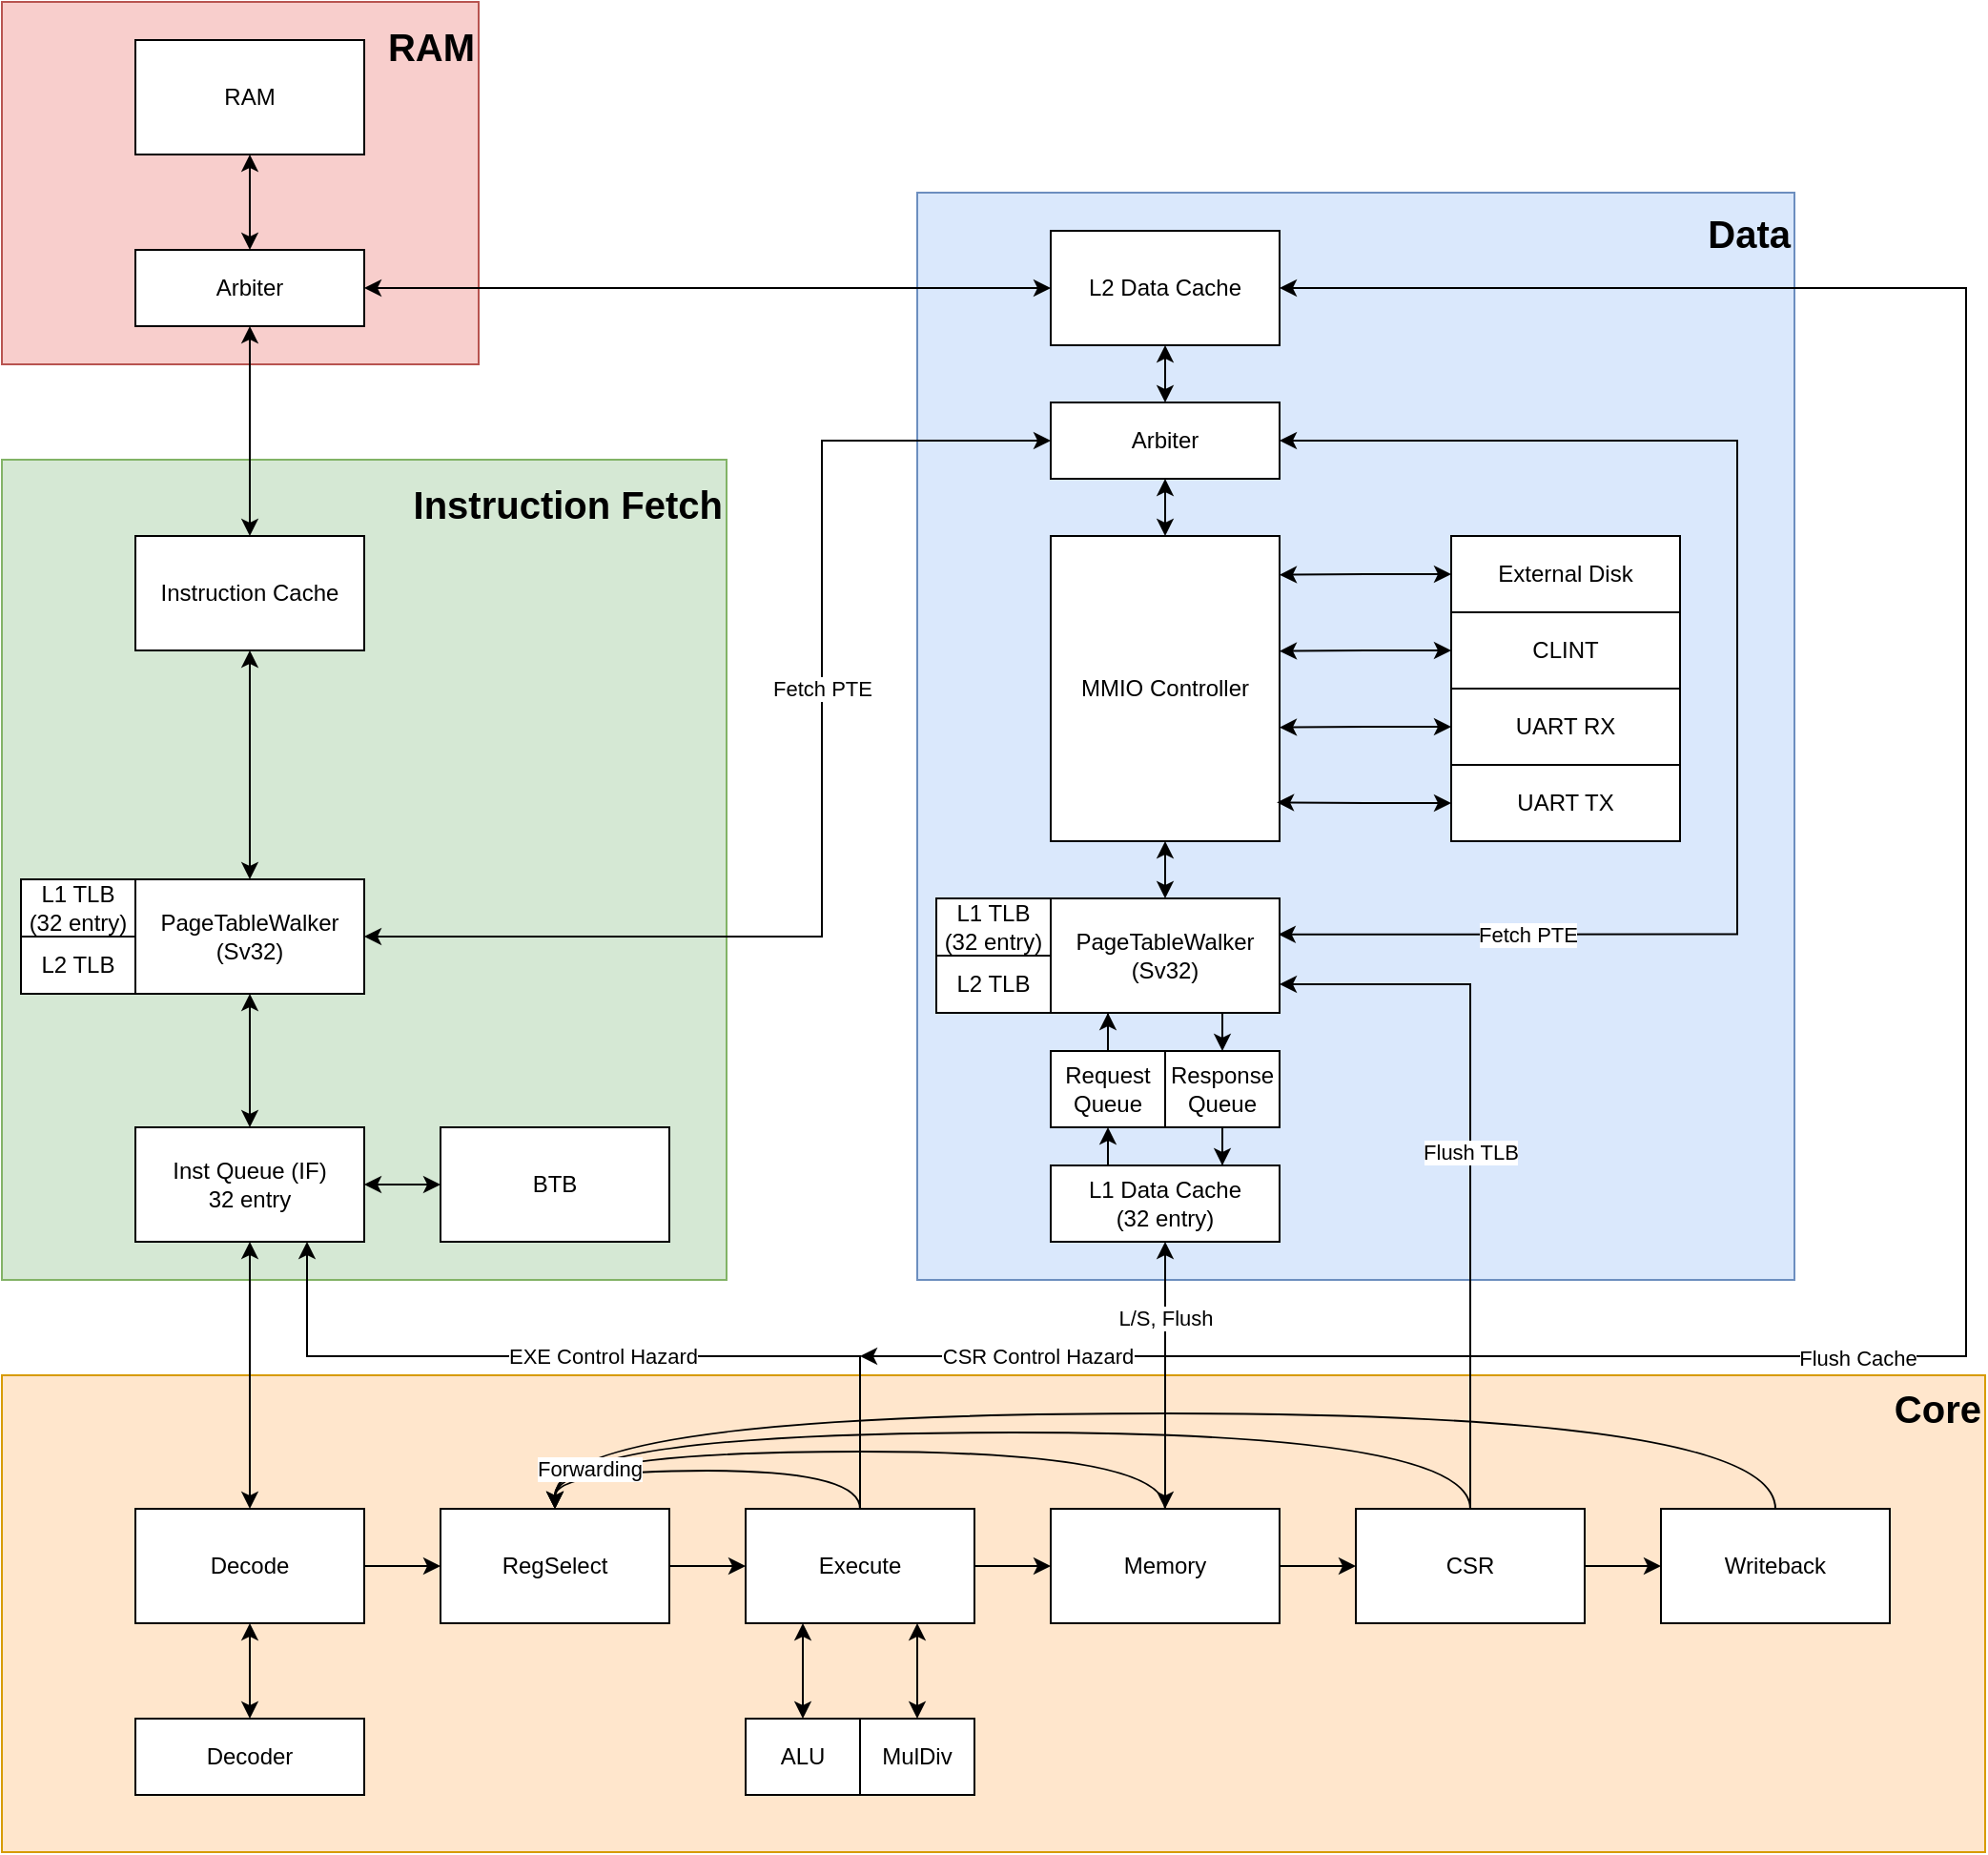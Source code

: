 <mxfile version="22.1.4" type="device">
  <diagram name="ページ1" id="MHDTK5d9CElYlcoVkFjM">
    <mxGraphModel dx="1153" dy="1825" grid="1" gridSize="10" guides="1" tooltips="1" connect="1" arrows="1" fold="1" page="1" pageScale="1" pageWidth="827" pageHeight="1169" math="0" shadow="0">
      <root>
        <mxCell id="0" />
        <mxCell id="1" parent="0" />
        <mxCell id="UPV8nuoFZoHK5YnzN6FV-69" value="&lt;div&gt;&lt;b&gt;RAM&lt;br&gt;&lt;/b&gt;&lt;/div&gt;&lt;div&gt;&lt;b&gt;&lt;br&gt;&lt;/b&gt;&lt;/div&gt;&lt;div&gt;&lt;b&gt;&lt;br&gt;&lt;/b&gt;&lt;/div&gt;&lt;div&gt;&lt;b&gt;&lt;br&gt;&lt;/b&gt;&lt;/div&gt;&lt;div&gt;&lt;b&gt;&lt;br&gt;&lt;/b&gt;&lt;/div&gt;&lt;div&gt;&lt;b&gt;&lt;br&gt;&lt;/b&gt;&lt;/div&gt;&lt;div&gt;&lt;b&gt;&lt;br&gt;&lt;/b&gt;&lt;/div&gt;" style="rounded=0;whiteSpace=wrap;html=1;fillColor=#f8cecc;strokeColor=#b85450;fontSize=20;align=right;" parent="1" vertex="1">
          <mxGeometry x="40" y="-130" width="250" height="190" as="geometry" />
        </mxCell>
        <mxCell id="UPV8nuoFZoHK5YnzN6FV-68" value="&lt;div&gt;&lt;b&gt;Core&lt;br&gt;&lt;/b&gt;&lt;/div&gt;&lt;div&gt;&lt;b&gt;&lt;br&gt;&lt;/b&gt;&lt;/div&gt;&lt;div&gt;&lt;b&gt;&lt;br&gt;&lt;/b&gt;&lt;/div&gt;&lt;div&gt;&lt;b&gt;&lt;br&gt;&lt;/b&gt;&lt;/div&gt;&lt;div&gt;&lt;b&gt;&lt;br&gt;&lt;/b&gt;&lt;/div&gt;&lt;div&gt;&lt;b&gt;&lt;br&gt;&lt;/b&gt;&lt;/div&gt;&lt;div&gt;&lt;b&gt;&lt;br&gt;&lt;/b&gt;&lt;/div&gt;&lt;div&gt;&lt;b&gt;&lt;br&gt;&lt;/b&gt;&lt;/div&gt;&lt;div&gt;&lt;b&gt;&lt;br&gt;&lt;/b&gt;&lt;/div&gt;&lt;div&gt;&lt;b&gt;&lt;br&gt;&lt;/b&gt;&lt;/div&gt;" style="rounded=0;whiteSpace=wrap;html=1;fillColor=#ffe6cc;strokeColor=#d79b00;fontSize=20;align=right;" parent="1" vertex="1">
          <mxGeometry x="40" y="590" width="1040" height="250" as="geometry" />
        </mxCell>
        <mxCell id="UPV8nuoFZoHK5YnzN6FV-66" value="&lt;div&gt;&lt;b&gt;Data&lt;br&gt;&lt;/b&gt;&lt;/div&gt;&lt;div&gt;&lt;b&gt;&lt;br&gt;&lt;/b&gt;&lt;/div&gt;&lt;div&gt;&lt;b&gt;&lt;br&gt;&lt;/b&gt;&lt;/div&gt;&lt;div&gt;&lt;b&gt;&lt;br&gt;&lt;/b&gt;&lt;/div&gt;&lt;div&gt;&lt;b&gt;&lt;br&gt;&lt;/b&gt;&lt;/div&gt;&lt;div&gt;&lt;b&gt;&lt;br&gt;&lt;/b&gt;&lt;/div&gt;&lt;div&gt;&lt;b&gt;&lt;br&gt;&lt;/b&gt;&lt;/div&gt;&lt;div&gt;&lt;b&gt;&lt;br&gt;&lt;/b&gt;&lt;/div&gt;&lt;div&gt;&lt;b&gt;&lt;br&gt;&lt;/b&gt;&lt;/div&gt;&lt;div&gt;&lt;b&gt;&lt;br&gt;&lt;/b&gt;&lt;/div&gt;&lt;div&gt;&lt;b&gt;&lt;br&gt;&lt;/b&gt;&lt;/div&gt;&lt;div&gt;&lt;b&gt;&lt;br&gt;&lt;/b&gt;&lt;/div&gt;&lt;div&gt;&lt;b&gt;&lt;br&gt;&lt;/b&gt;&lt;/div&gt;&lt;div&gt;&lt;b&gt;&lt;br&gt;&lt;/b&gt;&lt;/div&gt;&lt;div&gt;&lt;b&gt;&lt;br&gt;&lt;/b&gt;&lt;/div&gt;&lt;div&gt;&lt;b&gt;&lt;br&gt;&lt;/b&gt;&lt;/div&gt;&lt;div&gt;&lt;b&gt;&lt;br&gt;&lt;/b&gt;&lt;/div&gt;&lt;div&gt;&lt;b&gt;&lt;br&gt;&lt;/b&gt;&lt;/div&gt;&lt;div&gt;&lt;b&gt;&lt;br&gt;&lt;/b&gt;&lt;/div&gt;&lt;div&gt;&lt;b&gt;&lt;br&gt;&lt;/b&gt;&lt;/div&gt;&lt;div&gt;&lt;b&gt;&lt;br&gt;&lt;/b&gt;&lt;/div&gt;&lt;div&gt;&lt;b&gt;&lt;br&gt;&lt;/b&gt;&lt;/div&gt;&lt;div&gt;&lt;br&gt;&lt;/div&gt;" style="rounded=0;whiteSpace=wrap;html=1;fillColor=#dae8fc;strokeColor=#6c8ebf;fontSize=20;align=right;" parent="1" vertex="1">
          <mxGeometry x="520" y="-30" width="460" height="570" as="geometry" />
        </mxCell>
        <mxCell id="UPV8nuoFZoHK5YnzN6FV-65" value="&lt;div&gt;&lt;b&gt;Instruction Fetch&lt;br&gt;&lt;/b&gt;&lt;/div&gt;&lt;div&gt;&lt;b&gt;&lt;br&gt;&lt;/b&gt;&lt;/div&gt;&lt;div&gt;&lt;b&gt;&lt;br&gt;&lt;/b&gt;&lt;/div&gt;&lt;div&gt;&lt;b&gt;&lt;br&gt;&lt;/b&gt;&lt;/div&gt;&lt;div&gt;&lt;b&gt;&lt;br&gt;&lt;/b&gt;&lt;/div&gt;&lt;div&gt;&lt;b&gt;&lt;br&gt;&lt;/b&gt;&lt;/div&gt;&lt;div&gt;&lt;b&gt;&lt;br&gt;&lt;/b&gt;&lt;/div&gt;&lt;div&gt;&lt;b&gt;&lt;br&gt;&lt;/b&gt;&lt;/div&gt;&lt;div&gt;&lt;b&gt;&lt;br&gt;&lt;/b&gt;&lt;/div&gt;&lt;div&gt;&lt;b&gt;&lt;br&gt;&lt;/b&gt;&lt;/div&gt;&lt;div&gt;&lt;b&gt;&lt;br&gt;&lt;/b&gt;&lt;/div&gt;&lt;div&gt;&lt;b&gt;&lt;br&gt;&lt;/b&gt;&lt;/div&gt;&lt;div&gt;&lt;b&gt;&lt;br&gt;&lt;/b&gt;&lt;/div&gt;&lt;div&gt;&lt;b&gt;&lt;br&gt;&lt;/b&gt;&lt;/div&gt;&lt;div&gt;&lt;b&gt;&lt;br&gt;&lt;/b&gt;&lt;/div&gt;&lt;div&gt;&lt;b&gt;&lt;br&gt;&lt;/b&gt;&lt;/div&gt;&lt;div&gt;&lt;b&gt;&lt;br&gt;&lt;/b&gt;&lt;/div&gt;" style="rounded=0;whiteSpace=wrap;html=1;fillColor=#d5e8d4;strokeColor=#82b366;fontSize=20;align=right;" parent="1" vertex="1">
          <mxGeometry x="40" y="110" width="380" height="430" as="geometry" />
        </mxCell>
        <mxCell id="UPV8nuoFZoHK5YnzN6FV-21" style="edgeStyle=orthogonalEdgeStyle;rounded=0;orthogonalLoop=1;jettySize=auto;html=1;entryX=0.5;entryY=0;entryDx=0;entryDy=0;startArrow=classic;startFill=1;" parent="1" source="UPV8nuoFZoHK5YnzN6FV-1" target="UPV8nuoFZoHK5YnzN6FV-2" edge="1">
          <mxGeometry relative="1" as="geometry" />
        </mxCell>
        <mxCell id="UPV8nuoFZoHK5YnzN6FV-1" value="RAM" style="rounded=0;whiteSpace=wrap;html=1;" parent="1" vertex="1">
          <mxGeometry x="110" y="-110" width="120" height="60" as="geometry" />
        </mxCell>
        <mxCell id="UPV8nuoFZoHK5YnzN6FV-22" style="edgeStyle=orthogonalEdgeStyle;rounded=0;orthogonalLoop=1;jettySize=auto;html=1;entryX=0.5;entryY=0;entryDx=0;entryDy=0;startArrow=classic;startFill=1;" parent="1" source="UPV8nuoFZoHK5YnzN6FV-2" target="UPV8nuoFZoHK5YnzN6FV-11" edge="1">
          <mxGeometry relative="1" as="geometry" />
        </mxCell>
        <mxCell id="UPV8nuoFZoHK5YnzN6FV-2" value="Arbiter" style="rounded=0;whiteSpace=wrap;html=1;" parent="1" vertex="1">
          <mxGeometry x="110" width="120" height="40" as="geometry" />
        </mxCell>
        <mxCell id="UPV8nuoFZoHK5YnzN6FV-25" style="edgeStyle=orthogonalEdgeStyle;rounded=0;orthogonalLoop=1;jettySize=auto;html=1;entryX=0;entryY=0.5;entryDx=0;entryDy=0;exitX=1;exitY=0.5;exitDx=0;exitDy=0;startArrow=classic;startFill=1;" parent="1" source="UPV8nuoFZoHK5YnzN6FV-3" target="UPV8nuoFZoHK5YnzN6FV-10" edge="1">
          <mxGeometry relative="1" as="geometry">
            <Array as="points">
              <mxPoint x="470" y="360" />
              <mxPoint x="470" y="100" />
            </Array>
          </mxGeometry>
        </mxCell>
        <mxCell id="UPV8nuoFZoHK5YnzN6FV-79" value="Fetch PTE" style="edgeLabel;html=1;align=center;verticalAlign=middle;resizable=0;points=[];" parent="UPV8nuoFZoHK5YnzN6FV-25" vertex="1" connectable="0">
          <mxGeometry x="-0.63" y="1" relative="1" as="geometry">
            <mxPoint x="125" y="-129" as="offset" />
          </mxGeometry>
        </mxCell>
        <mxCell id="UPV8nuoFZoHK5YnzN6FV-3" value="&lt;div&gt;PageTableWalker&lt;/div&gt;&lt;div&gt;(Sv32)&lt;/div&gt;" style="rounded=0;whiteSpace=wrap;html=1;" parent="1" vertex="1">
          <mxGeometry x="110" y="330" width="120" height="60" as="geometry" />
        </mxCell>
        <mxCell id="UPV8nuoFZoHK5YnzN6FV-28" style="edgeStyle=orthogonalEdgeStyle;rounded=0;orthogonalLoop=1;jettySize=auto;html=1;entryX=1;entryY=0.5;entryDx=0;entryDy=0;startArrow=classic;startFill=1;exitX=0.995;exitY=0.314;exitDx=0;exitDy=0;exitPerimeter=0;" parent="1" source="UPV8nuoFZoHK5YnzN6FV-4" target="UPV8nuoFZoHK5YnzN6FV-10" edge="1">
          <mxGeometry relative="1" as="geometry">
            <mxPoint x="980" y="100" as="targetPoint" />
            <Array as="points">
              <mxPoint x="950" y="359" />
              <mxPoint x="950" y="100" />
            </Array>
          </mxGeometry>
        </mxCell>
        <mxCell id="UPV8nuoFZoHK5YnzN6FV-78" value="Fetch PTE" style="edgeLabel;html=1;align=center;verticalAlign=middle;resizable=0;points=[];" parent="UPV8nuoFZoHK5YnzN6FV-28" vertex="1" connectable="0">
          <mxGeometry x="-0.649" relative="1" as="geometry">
            <mxPoint as="offset" />
          </mxGeometry>
        </mxCell>
        <mxCell id="UPV8nuoFZoHK5YnzN6FV-29" style="edgeStyle=orthogonalEdgeStyle;rounded=0;orthogonalLoop=1;jettySize=auto;html=1;exitX=0.5;exitY=0;exitDx=0;exitDy=0;entryX=0.5;entryY=1;entryDx=0;entryDy=0;startArrow=classic;startFill=1;" parent="1" source="UPV8nuoFZoHK5YnzN6FV-4" target="UPV8nuoFZoHK5YnzN6FV-8" edge="1">
          <mxGeometry relative="1" as="geometry" />
        </mxCell>
        <mxCell id="UPV8nuoFZoHK5YnzN6FV-4" value="&lt;div&gt;PageTableWalker&lt;/div&gt;&lt;div&gt;(Sv32)&lt;/div&gt;" style="rounded=0;whiteSpace=wrap;html=1;" parent="1" vertex="1">
          <mxGeometry x="590" y="340" width="120" height="60" as="geometry" />
        </mxCell>
        <mxCell id="UPV8nuoFZoHK5YnzN6FV-30" style="edgeStyle=orthogonalEdgeStyle;rounded=0;orthogonalLoop=1;jettySize=auto;html=1;entryX=0.5;entryY=1;entryDx=0;entryDy=0;startArrow=classic;startFill=1;" parent="1" source="UPV8nuoFZoHK5YnzN6FV-6" target="UPV8nuoFZoHK5YnzN6FV-3" edge="1">
          <mxGeometry relative="1" as="geometry" />
        </mxCell>
        <mxCell id="UPV8nuoFZoHK5YnzN6FV-31" style="edgeStyle=orthogonalEdgeStyle;rounded=0;orthogonalLoop=1;jettySize=auto;html=1;exitX=1;exitY=0.5;exitDx=0;exitDy=0;entryX=0;entryY=0.5;entryDx=0;entryDy=0;startArrow=classic;startFill=1;" parent="1" source="UPV8nuoFZoHK5YnzN6FV-6" target="UPV8nuoFZoHK5YnzN6FV-7" edge="1">
          <mxGeometry relative="1" as="geometry" />
        </mxCell>
        <mxCell id="UPV8nuoFZoHK5YnzN6FV-6" value="&lt;div&gt;Inst Queue (IF)&lt;/div&gt;&lt;div&gt;32 entry&lt;br&gt;&lt;/div&gt;" style="rounded=0;whiteSpace=wrap;html=1;" parent="1" vertex="1">
          <mxGeometry x="110" y="460" width="120" height="60" as="geometry" />
        </mxCell>
        <mxCell id="UPV8nuoFZoHK5YnzN6FV-7" value="BTB" style="rounded=0;whiteSpace=wrap;html=1;" parent="1" vertex="1">
          <mxGeometry x="270" y="460" width="120" height="60" as="geometry" />
        </mxCell>
        <mxCell id="UPV8nuoFZoHK5YnzN6FV-27" style="edgeStyle=orthogonalEdgeStyle;rounded=0;orthogonalLoop=1;jettySize=auto;html=1;exitX=0.5;exitY=0;exitDx=0;exitDy=0;entryX=0.5;entryY=1;entryDx=0;entryDy=0;startArrow=classic;startFill=1;" parent="1" source="UPV8nuoFZoHK5YnzN6FV-8" target="UPV8nuoFZoHK5YnzN6FV-10" edge="1">
          <mxGeometry relative="1" as="geometry" />
        </mxCell>
        <mxCell id="UPV8nuoFZoHK5YnzN6FV-8" value="MMIO Controller" style="rounded=0;whiteSpace=wrap;html=1;" parent="1" vertex="1">
          <mxGeometry x="590" y="150" width="120" height="160" as="geometry" />
        </mxCell>
        <mxCell id="UPV8nuoFZoHK5YnzN6FV-23" style="edgeStyle=orthogonalEdgeStyle;rounded=0;orthogonalLoop=1;jettySize=auto;html=1;entryX=1;entryY=0.5;entryDx=0;entryDy=0;exitX=0;exitY=0.5;exitDx=0;exitDy=0;startArrow=classic;startFill=1;" parent="1" source="UPV8nuoFZoHK5YnzN6FV-9" target="UPV8nuoFZoHK5YnzN6FV-2" edge="1">
          <mxGeometry relative="1" as="geometry" />
        </mxCell>
        <mxCell id="UPV8nuoFZoHK5YnzN6FV-9" value="&lt;div&gt;L2 Data Cache&lt;/div&gt;" style="rounded=0;whiteSpace=wrap;html=1;" parent="1" vertex="1">
          <mxGeometry x="590" y="-10" width="120" height="60" as="geometry" />
        </mxCell>
        <mxCell id="UPV8nuoFZoHK5YnzN6FV-26" style="edgeStyle=orthogonalEdgeStyle;rounded=0;orthogonalLoop=1;jettySize=auto;html=1;entryX=0.5;entryY=1;entryDx=0;entryDy=0;startArrow=classic;startFill=1;" parent="1" source="UPV8nuoFZoHK5YnzN6FV-10" target="UPV8nuoFZoHK5YnzN6FV-9" edge="1">
          <mxGeometry relative="1" as="geometry" />
        </mxCell>
        <mxCell id="UPV8nuoFZoHK5YnzN6FV-10" value="Arbiter" style="rounded=0;whiteSpace=wrap;html=1;" parent="1" vertex="1">
          <mxGeometry x="590" y="80" width="120" height="40" as="geometry" />
        </mxCell>
        <mxCell id="UPV8nuoFZoHK5YnzN6FV-24" style="edgeStyle=orthogonalEdgeStyle;rounded=0;orthogonalLoop=1;jettySize=auto;html=1;entryX=0.5;entryY=0;entryDx=0;entryDy=0;startArrow=classic;startFill=1;" parent="1" source="UPV8nuoFZoHK5YnzN6FV-11" target="UPV8nuoFZoHK5YnzN6FV-3" edge="1">
          <mxGeometry relative="1" as="geometry" />
        </mxCell>
        <mxCell id="UPV8nuoFZoHK5YnzN6FV-11" value="&lt;div&gt;Instruction Cache&lt;/div&gt;" style="rounded=0;whiteSpace=wrap;html=1;" parent="1" vertex="1">
          <mxGeometry x="110" y="150" width="120" height="60" as="geometry" />
        </mxCell>
        <mxCell id="UPV8nuoFZoHK5YnzN6FV-12" value="&lt;div&gt;External Disk&lt;/div&gt;" style="rounded=0;whiteSpace=wrap;html=1;" parent="1" vertex="1">
          <mxGeometry x="800" y="150" width="120" height="40" as="geometry" />
        </mxCell>
        <mxCell id="UPV8nuoFZoHK5YnzN6FV-13" value="CLINT" style="rounded=0;whiteSpace=wrap;html=1;" parent="1" vertex="1">
          <mxGeometry x="800" y="190" width="120" height="40" as="geometry" />
        </mxCell>
        <mxCell id="UPV8nuoFZoHK5YnzN6FV-14" value="UART RX" style="rounded=0;whiteSpace=wrap;html=1;" parent="1" vertex="1">
          <mxGeometry x="800" y="230" width="120" height="40" as="geometry" />
        </mxCell>
        <mxCell id="UPV8nuoFZoHK5YnzN6FV-15" value="UART TX" style="rounded=0;whiteSpace=wrap;html=1;" parent="1" vertex="1">
          <mxGeometry x="800" y="270" width="120" height="40" as="geometry" />
        </mxCell>
        <mxCell id="UPV8nuoFZoHK5YnzN6FV-17" style="edgeStyle=orthogonalEdgeStyle;rounded=0;orthogonalLoop=1;jettySize=auto;html=1;exitX=0;exitY=0.5;exitDx=0;exitDy=0;entryX=1;entryY=0.127;entryDx=0;entryDy=0;entryPerimeter=0;startArrow=classic;startFill=1;" parent="1" source="UPV8nuoFZoHK5YnzN6FV-12" target="UPV8nuoFZoHK5YnzN6FV-8" edge="1">
          <mxGeometry relative="1" as="geometry" />
        </mxCell>
        <mxCell id="UPV8nuoFZoHK5YnzN6FV-18" style="edgeStyle=orthogonalEdgeStyle;rounded=0;orthogonalLoop=1;jettySize=auto;html=1;exitX=0;exitY=0.5;exitDx=0;exitDy=0;entryX=1;entryY=0.377;entryDx=0;entryDy=0;entryPerimeter=0;startArrow=classic;startFill=1;" parent="1" source="UPV8nuoFZoHK5YnzN6FV-13" target="UPV8nuoFZoHK5YnzN6FV-8" edge="1">
          <mxGeometry relative="1" as="geometry" />
        </mxCell>
        <mxCell id="UPV8nuoFZoHK5YnzN6FV-19" style="edgeStyle=orthogonalEdgeStyle;rounded=0;orthogonalLoop=1;jettySize=auto;html=1;exitX=0;exitY=0.5;exitDx=0;exitDy=0;entryX=1;entryY=0.627;entryDx=0;entryDy=0;entryPerimeter=0;startArrow=classic;startFill=1;" parent="1" source="UPV8nuoFZoHK5YnzN6FV-14" target="UPV8nuoFZoHK5YnzN6FV-8" edge="1">
          <mxGeometry relative="1" as="geometry" />
        </mxCell>
        <mxCell id="UPV8nuoFZoHK5YnzN6FV-20" style="edgeStyle=orthogonalEdgeStyle;rounded=0;orthogonalLoop=1;jettySize=auto;html=1;exitX=0;exitY=0.5;exitDx=0;exitDy=0;entryX=0.988;entryY=0.873;entryDx=0;entryDy=0;entryPerimeter=0;startArrow=classic;startFill=1;" parent="1" source="UPV8nuoFZoHK5YnzN6FV-15" target="UPV8nuoFZoHK5YnzN6FV-8" edge="1">
          <mxGeometry relative="1" as="geometry" />
        </mxCell>
        <mxCell id="UPV8nuoFZoHK5YnzN6FV-33" style="edgeStyle=orthogonalEdgeStyle;rounded=0;orthogonalLoop=1;jettySize=auto;html=1;entryX=0.5;entryY=1;entryDx=0;entryDy=0;startArrow=classic;startFill=1;" parent="1" source="UPV8nuoFZoHK5YnzN6FV-32" target="UPV8nuoFZoHK5YnzN6FV-6" edge="1">
          <mxGeometry relative="1" as="geometry" />
        </mxCell>
        <mxCell id="UPV8nuoFZoHK5YnzN6FV-35" style="edgeStyle=orthogonalEdgeStyle;rounded=0;orthogonalLoop=1;jettySize=auto;html=1;entryX=0;entryY=0.5;entryDx=0;entryDy=0;" parent="1" source="UPV8nuoFZoHK5YnzN6FV-32" target="UPV8nuoFZoHK5YnzN6FV-34" edge="1">
          <mxGeometry relative="1" as="geometry" />
        </mxCell>
        <mxCell id="UPV8nuoFZoHK5YnzN6FV-32" value="Decode" style="rounded=0;whiteSpace=wrap;html=1;" parent="1" vertex="1">
          <mxGeometry x="110" y="660" width="120" height="60" as="geometry" />
        </mxCell>
        <mxCell id="UPV8nuoFZoHK5YnzN6FV-37" style="edgeStyle=orthogonalEdgeStyle;rounded=0;orthogonalLoop=1;jettySize=auto;html=1;entryX=0;entryY=0.5;entryDx=0;entryDy=0;" parent="1" source="UPV8nuoFZoHK5YnzN6FV-34" target="UPV8nuoFZoHK5YnzN6FV-36" edge="1">
          <mxGeometry relative="1" as="geometry" />
        </mxCell>
        <mxCell id="UPV8nuoFZoHK5YnzN6FV-34" value="RegSelect" style="rounded=0;whiteSpace=wrap;html=1;" parent="1" vertex="1">
          <mxGeometry x="270" y="660" width="120" height="60" as="geometry" />
        </mxCell>
        <mxCell id="UPV8nuoFZoHK5YnzN6FV-41" style="edgeStyle=orthogonalEdgeStyle;rounded=0;orthogonalLoop=1;jettySize=auto;html=1;" parent="1" source="UPV8nuoFZoHK5YnzN6FV-36" target="UPV8nuoFZoHK5YnzN6FV-38" edge="1">
          <mxGeometry relative="1" as="geometry" />
        </mxCell>
        <mxCell id="UPV8nuoFZoHK5YnzN6FV-50" style="edgeStyle=orthogonalEdgeStyle;rounded=0;orthogonalLoop=1;jettySize=auto;html=1;entryX=0.5;entryY=0;entryDx=0;entryDy=0;curved=1;exitX=0.5;exitY=0;exitDx=0;exitDy=0;" parent="1" source="UPV8nuoFZoHK5YnzN6FV-36" target="UPV8nuoFZoHK5YnzN6FV-34" edge="1">
          <mxGeometry relative="1" as="geometry" />
        </mxCell>
        <mxCell id="UPV8nuoFZoHK5YnzN6FV-57" value="EXE Control Hazard" style="edgeStyle=orthogonalEdgeStyle;rounded=0;orthogonalLoop=1;jettySize=auto;html=1;" parent="1" source="UPV8nuoFZoHK5YnzN6FV-36" edge="1">
          <mxGeometry relative="1" as="geometry">
            <mxPoint x="200" y="520" as="targetPoint" />
            <Array as="points">
              <mxPoint x="490" y="580" />
              <mxPoint x="200" y="580" />
              <mxPoint x="200" y="520" />
            </Array>
          </mxGeometry>
        </mxCell>
        <mxCell id="UPV8nuoFZoHK5YnzN6FV-36" value="Execute" style="rounded=0;whiteSpace=wrap;html=1;" parent="1" vertex="1">
          <mxGeometry x="430" y="660" width="120" height="60" as="geometry" />
        </mxCell>
        <mxCell id="UPV8nuoFZoHK5YnzN6FV-42" style="edgeStyle=orthogonalEdgeStyle;rounded=0;orthogonalLoop=1;jettySize=auto;html=1;entryX=0;entryY=0.5;entryDx=0;entryDy=0;" parent="1" source="UPV8nuoFZoHK5YnzN6FV-38" target="UPV8nuoFZoHK5YnzN6FV-39" edge="1">
          <mxGeometry relative="1" as="geometry" />
        </mxCell>
        <mxCell id="UPV8nuoFZoHK5YnzN6FV-44" value="L/S, Flush" style="edgeStyle=orthogonalEdgeStyle;rounded=0;orthogonalLoop=1;jettySize=auto;html=1;entryX=0.5;entryY=1;entryDx=0;entryDy=0;startArrow=classic;startFill=1;" parent="1" source="UPV8nuoFZoHK5YnzN6FV-38" target="lf7T05zvWJREEMvBu5PD-1" edge="1">
          <mxGeometry x="0.429" relative="1" as="geometry">
            <mxPoint x="650" y="520" as="targetPoint" />
            <mxPoint as="offset" />
          </mxGeometry>
        </mxCell>
        <mxCell id="UPV8nuoFZoHK5YnzN6FV-38" value="Memory" style="rounded=0;whiteSpace=wrap;html=1;" parent="1" vertex="1">
          <mxGeometry x="590" y="660" width="120" height="60" as="geometry" />
        </mxCell>
        <mxCell id="UPV8nuoFZoHK5YnzN6FV-43" style="edgeStyle=orthogonalEdgeStyle;rounded=0;orthogonalLoop=1;jettySize=auto;html=1;entryX=0;entryY=0.5;entryDx=0;entryDy=0;" parent="1" source="UPV8nuoFZoHK5YnzN6FV-39" target="UPV8nuoFZoHK5YnzN6FV-40" edge="1">
          <mxGeometry relative="1" as="geometry" />
        </mxCell>
        <mxCell id="UPV8nuoFZoHK5YnzN6FV-53" style="edgeStyle=orthogonalEdgeStyle;rounded=0;orthogonalLoop=1;jettySize=auto;html=1;exitX=0.5;exitY=0;exitDx=0;exitDy=0;entryX=0.5;entryY=0;entryDx=0;entryDy=0;curved=1;" parent="1" source="UPV8nuoFZoHK5YnzN6FV-39" target="UPV8nuoFZoHK5YnzN6FV-34" edge="1">
          <mxGeometry relative="1" as="geometry">
            <Array as="points">
              <mxPoint x="810" y="620" />
              <mxPoint x="330" y="620" />
            </Array>
          </mxGeometry>
        </mxCell>
        <mxCell id="UPV8nuoFZoHK5YnzN6FV-58" style="edgeStyle=orthogonalEdgeStyle;rounded=0;orthogonalLoop=1;jettySize=auto;html=1;" parent="1" source="UPV8nuoFZoHK5YnzN6FV-39" edge="1">
          <mxGeometry relative="1" as="geometry">
            <mxPoint x="490" y="580" as="targetPoint" />
            <Array as="points">
              <mxPoint x="810" y="580" />
            </Array>
          </mxGeometry>
        </mxCell>
        <mxCell id="UPV8nuoFZoHK5YnzN6FV-76" value="CSR Control Hazard" style="edgeLabel;html=1;align=center;verticalAlign=middle;resizable=0;points=[];" parent="UPV8nuoFZoHK5YnzN6FV-58" vertex="1" connectable="0">
          <mxGeometry x="0.536" relative="1" as="geometry">
            <mxPoint as="offset" />
          </mxGeometry>
        </mxCell>
        <mxCell id="UPV8nuoFZoHK5YnzN6FV-59" style="edgeStyle=orthogonalEdgeStyle;rounded=0;orthogonalLoop=1;jettySize=auto;html=1;entryX=1;entryY=0.5;entryDx=0;entryDy=0;exitX=0.5;exitY=0;exitDx=0;exitDy=0;" parent="1" source="UPV8nuoFZoHK5YnzN6FV-39" target="UPV8nuoFZoHK5YnzN6FV-9" edge="1">
          <mxGeometry relative="1" as="geometry">
            <Array as="points">
              <mxPoint x="810" y="580" />
              <mxPoint x="1070" y="580" />
              <mxPoint x="1070" y="20" />
            </Array>
          </mxGeometry>
        </mxCell>
        <mxCell id="UPV8nuoFZoHK5YnzN6FV-77" value="Flush Cache" style="edgeLabel;html=1;align=center;verticalAlign=middle;resizable=0;points=[];" parent="UPV8nuoFZoHK5YnzN6FV-59" vertex="1" connectable="0">
          <mxGeometry x="-0.551" y="-1" relative="1" as="geometry">
            <mxPoint as="offset" />
          </mxGeometry>
        </mxCell>
        <mxCell id="UPV8nuoFZoHK5YnzN6FV-39" value="CSR" style="rounded=0;whiteSpace=wrap;html=1;" parent="1" vertex="1">
          <mxGeometry x="750" y="660" width="120" height="60" as="geometry" />
        </mxCell>
        <mxCell id="UPV8nuoFZoHK5YnzN6FV-55" style="edgeStyle=orthogonalEdgeStyle;rounded=0;orthogonalLoop=1;jettySize=auto;html=1;entryX=0.5;entryY=0;entryDx=0;entryDy=0;curved=1;exitX=0.5;exitY=0;exitDx=0;exitDy=0;" parent="1" source="UPV8nuoFZoHK5YnzN6FV-40" target="UPV8nuoFZoHK5YnzN6FV-34" edge="1">
          <mxGeometry relative="1" as="geometry">
            <Array as="points">
              <mxPoint x="970" y="610" />
              <mxPoint x="330" y="610" />
            </Array>
          </mxGeometry>
        </mxCell>
        <mxCell id="UPV8nuoFZoHK5YnzN6FV-40" value="Writeback" style="rounded=0;whiteSpace=wrap;html=1;" parent="1" vertex="1">
          <mxGeometry x="910" y="660" width="120" height="60" as="geometry" />
        </mxCell>
        <mxCell id="UPV8nuoFZoHK5YnzN6FV-48" style="edgeStyle=orthogonalEdgeStyle;rounded=0;orthogonalLoop=1;jettySize=auto;html=1;entryX=0.25;entryY=1;entryDx=0;entryDy=0;startArrow=classic;startFill=1;" parent="1" source="UPV8nuoFZoHK5YnzN6FV-46" target="UPV8nuoFZoHK5YnzN6FV-36" edge="1">
          <mxGeometry relative="1" as="geometry" />
        </mxCell>
        <mxCell id="UPV8nuoFZoHK5YnzN6FV-46" value="ALU" style="rounded=0;whiteSpace=wrap;html=1;" parent="1" vertex="1">
          <mxGeometry x="430" y="770" width="60" height="40" as="geometry" />
        </mxCell>
        <mxCell id="UPV8nuoFZoHK5YnzN6FV-49" style="edgeStyle=orthogonalEdgeStyle;rounded=0;orthogonalLoop=1;jettySize=auto;html=1;entryX=0.75;entryY=1;entryDx=0;entryDy=0;startArrow=classic;startFill=1;" parent="1" source="UPV8nuoFZoHK5YnzN6FV-47" target="UPV8nuoFZoHK5YnzN6FV-36" edge="1">
          <mxGeometry relative="1" as="geometry" />
        </mxCell>
        <mxCell id="UPV8nuoFZoHK5YnzN6FV-47" value="MulDiv" style="rounded=0;whiteSpace=wrap;html=1;" parent="1" vertex="1">
          <mxGeometry x="490" y="770" width="60" height="40" as="geometry" />
        </mxCell>
        <mxCell id="UPV8nuoFZoHK5YnzN6FV-51" style="edgeStyle=orthogonalEdgeStyle;rounded=0;orthogonalLoop=1;jettySize=auto;html=1;entryX=0.5;entryY=0;entryDx=0;entryDy=0;curved=1;exitX=0.5;exitY=0;exitDx=0;exitDy=0;" parent="1" source="UPV8nuoFZoHK5YnzN6FV-38" target="UPV8nuoFZoHK5YnzN6FV-34" edge="1">
          <mxGeometry relative="1" as="geometry">
            <mxPoint x="500" y="670" as="sourcePoint" />
            <mxPoint x="340" y="670" as="targetPoint" />
            <Array as="points">
              <mxPoint x="650" y="630" />
              <mxPoint x="330" y="630" />
            </Array>
          </mxGeometry>
        </mxCell>
        <mxCell id="UPV8nuoFZoHK5YnzN6FV-74" value="&lt;div&gt;Forwarding&lt;/div&gt;" style="edgeLabel;html=1;align=center;verticalAlign=middle;resizable=0;points=[];" parent="UPV8nuoFZoHK5YnzN6FV-51" vertex="1" connectable="0">
          <mxGeometry x="0.751" y="9" relative="1" as="geometry">
            <mxPoint as="offset" />
          </mxGeometry>
        </mxCell>
        <mxCell id="UPV8nuoFZoHK5YnzN6FV-63" style="edgeStyle=orthogonalEdgeStyle;rounded=0;orthogonalLoop=1;jettySize=auto;html=1;entryX=0.5;entryY=1;entryDx=0;entryDy=0;startArrow=classic;startFill=1;" parent="1" source="UPV8nuoFZoHK5YnzN6FV-62" target="UPV8nuoFZoHK5YnzN6FV-32" edge="1">
          <mxGeometry relative="1" as="geometry" />
        </mxCell>
        <mxCell id="UPV8nuoFZoHK5YnzN6FV-62" value="Decoder" style="rounded=0;whiteSpace=wrap;html=1;" parent="1" vertex="1">
          <mxGeometry x="110" y="770" width="120" height="40" as="geometry" />
        </mxCell>
        <mxCell id="1X-20gRu9NT8Gj2UxZxP-1" value="&lt;div&gt;L1 TLB&lt;/div&gt;&lt;div&gt;(32 entry)&lt;br&gt;&lt;/div&gt;" style="rounded=0;whiteSpace=wrap;html=1;" parent="1" vertex="1">
          <mxGeometry x="50" y="330" width="60" height="30" as="geometry" />
        </mxCell>
        <mxCell id="gQj1p86dsXMBCgd8YVDt-3" value="&lt;div&gt;L2 TLB&lt;/div&gt;" style="rounded=0;whiteSpace=wrap;html=1;" parent="1" vertex="1">
          <mxGeometry x="50" y="360" width="60" height="30" as="geometry" />
        </mxCell>
        <mxCell id="gQj1p86dsXMBCgd8YVDt-4" value="&lt;div&gt;L1 TLB&lt;/div&gt;&lt;div&gt;(32 entry)&lt;br&gt;&lt;/div&gt;" style="rounded=0;whiteSpace=wrap;html=1;" parent="1" vertex="1">
          <mxGeometry x="530" y="340" width="60" height="30" as="geometry" />
        </mxCell>
        <mxCell id="gQj1p86dsXMBCgd8YVDt-5" value="&lt;div&gt;L2 TLB&lt;/div&gt;" style="rounded=0;whiteSpace=wrap;html=1;" parent="1" vertex="1">
          <mxGeometry x="530" y="370" width="60" height="30" as="geometry" />
        </mxCell>
        <mxCell id="lf7T05zvWJREEMvBu5PD-1" value="&lt;div&gt;L1 Data Cache&lt;br&gt;&lt;/div&gt;&lt;div&gt;(32 entry)&lt;br&gt;&lt;/div&gt;" style="rounded=0;whiteSpace=wrap;html=1;" vertex="1" parent="1">
          <mxGeometry x="590" y="480" width="120" height="40" as="geometry" />
        </mxCell>
        <mxCell id="lf7T05zvWJREEMvBu5PD-6" style="edgeStyle=orthogonalEdgeStyle;rounded=0;orthogonalLoop=1;jettySize=auto;html=1;entryX=0.25;entryY=1;entryDx=0;entryDy=0;" edge="1" parent="1" source="lf7T05zvWJREEMvBu5PD-2" target="UPV8nuoFZoHK5YnzN6FV-4">
          <mxGeometry relative="1" as="geometry" />
        </mxCell>
        <mxCell id="lf7T05zvWJREEMvBu5PD-2" value="Request Queue" style="rounded=0;whiteSpace=wrap;html=1;" vertex="1" parent="1">
          <mxGeometry x="590" y="420" width="60" height="40" as="geometry" />
        </mxCell>
        <mxCell id="lf7T05zvWJREEMvBu5PD-9" style="edgeStyle=orthogonalEdgeStyle;rounded=0;orthogonalLoop=1;jettySize=auto;html=1;entryX=0.75;entryY=0;entryDx=0;entryDy=0;" edge="1" parent="1" source="lf7T05zvWJREEMvBu5PD-3" target="lf7T05zvWJREEMvBu5PD-1">
          <mxGeometry relative="1" as="geometry" />
        </mxCell>
        <mxCell id="lf7T05zvWJREEMvBu5PD-3" value="&lt;div&gt;Response&lt;/div&gt;&lt;div&gt;Queue&lt;br&gt;&lt;/div&gt;" style="rounded=0;whiteSpace=wrap;html=1;" vertex="1" parent="1">
          <mxGeometry x="650" y="420" width="60" height="40" as="geometry" />
        </mxCell>
        <mxCell id="lf7T05zvWJREEMvBu5PD-4" value="" style="endArrow=classic;html=1;rounded=0;exitX=0.25;exitY=0;exitDx=0;exitDy=0;entryX=0.5;entryY=1;entryDx=0;entryDy=0;" edge="1" parent="1" source="lf7T05zvWJREEMvBu5PD-1" target="lf7T05zvWJREEMvBu5PD-2">
          <mxGeometry width="50" height="50" relative="1" as="geometry">
            <mxPoint x="750" y="440" as="sourcePoint" />
            <mxPoint x="800" y="390" as="targetPoint" />
          </mxGeometry>
        </mxCell>
        <mxCell id="lf7T05zvWJREEMvBu5PD-7" value="" style="endArrow=classic;html=1;rounded=0;exitX=0.75;exitY=1;exitDx=0;exitDy=0;entryX=0.5;entryY=0;entryDx=0;entryDy=0;" edge="1" parent="1" source="UPV8nuoFZoHK5YnzN6FV-4" target="lf7T05zvWJREEMvBu5PD-3">
          <mxGeometry width="50" height="50" relative="1" as="geometry">
            <mxPoint x="750" y="440" as="sourcePoint" />
            <mxPoint x="800" y="390" as="targetPoint" />
          </mxGeometry>
        </mxCell>
        <mxCell id="lf7T05zvWJREEMvBu5PD-10" value="Flush TLB" style="endArrow=classic;html=1;rounded=0;exitX=0.5;exitY=0;exitDx=0;exitDy=0;entryX=1;entryY=0.75;entryDx=0;entryDy=0;" edge="1" parent="1" source="UPV8nuoFZoHK5YnzN6FV-39" target="UPV8nuoFZoHK5YnzN6FV-4">
          <mxGeometry width="50" height="50" relative="1" as="geometry">
            <mxPoint x="800" y="380" as="sourcePoint" />
            <mxPoint x="810" y="550" as="targetPoint" />
            <Array as="points">
              <mxPoint x="810" y="385" />
            </Array>
          </mxGeometry>
        </mxCell>
      </root>
    </mxGraphModel>
  </diagram>
</mxfile>
